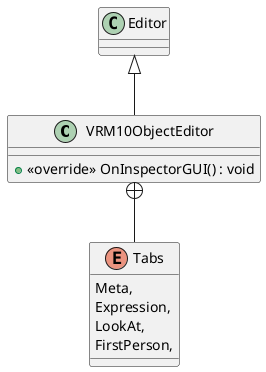 @startuml
class VRM10ObjectEditor {
    + <<override>> OnInspectorGUI() : void
}
enum Tabs {
    Meta,
    Expression,
    LookAt,
    FirstPerson,
}
Editor <|-- VRM10ObjectEditor
VRM10ObjectEditor +-- Tabs
@enduml
